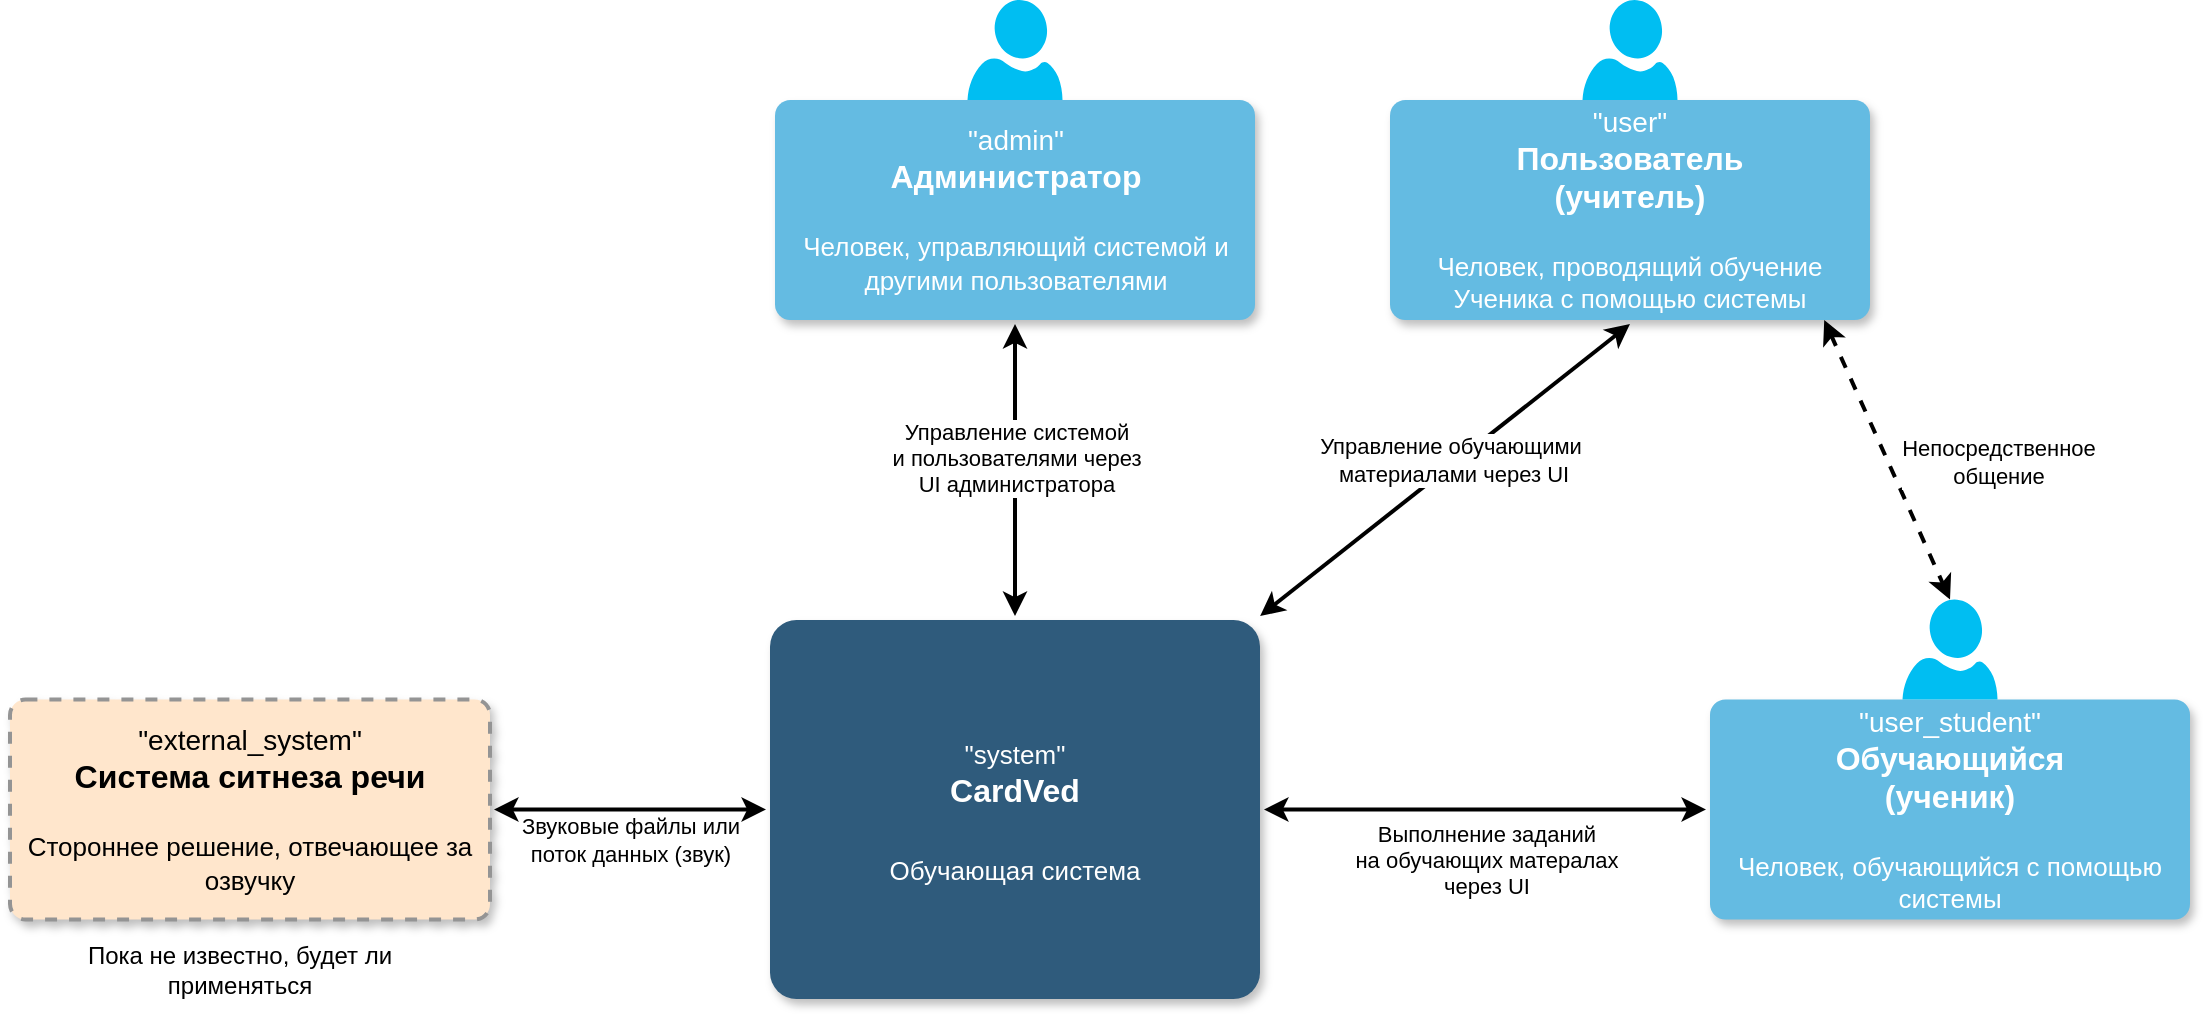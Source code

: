 <mxfile version="23.1.5" type="device">
  <diagram id="6a731a19-8d31-9384-78a2-239565b7b9f0" name="Page-1">
    <mxGraphModel dx="1434" dy="844" grid="1" gridSize="10" guides="1" tooltips="1" connect="1" arrows="1" fold="1" page="1" pageScale="1" pageWidth="1169" pageHeight="827" background="none" math="0" shadow="0">
      <root>
        <mxCell id="0" />
        <mxCell id="1" parent="0" />
        <mxCell id="1745" value="" style="edgeStyle=none;rounded=0;jumpStyle=none;html=1;shadow=0;labelBackgroundColor=none;startArrow=classic;startFill=1;endArrow=classic;endFill=1;jettySize=auto;orthogonalLoop=1;strokeColor=#000000;strokeWidth=2;fontFamily=Helvetica;fontSize=16;fontColor=#23445D;spacing=5;entryX=0.5;entryY=1;entryDx=0;entryDy=0;endSize=6;" parent="1" source="1749" target="1761" edge="1">
          <mxGeometry relative="1" as="geometry">
            <mxPoint x="617.5" y="222" as="targetPoint" />
          </mxGeometry>
        </mxCell>
        <mxCell id="WcwIFX3eCWG540BLVqSy-1787" value="Управление обучающими&lt;br&gt;&amp;nbsp;материалами через UI" style="edgeLabel;html=1;align=center;verticalAlign=middle;resizable=0;points=[];labelBackgroundColor=default;" parent="1745" vertex="1" connectable="0">
          <mxGeometry x="-0.099" y="-1" relative="1" as="geometry">
            <mxPoint x="11" y="-13" as="offset" />
          </mxGeometry>
        </mxCell>
        <mxCell id="1749" value="&lt;span style=&quot;font-weight: normal;&quot;&gt;&lt;font style=&quot;font-size: 13px;&quot;&gt;&quot;system&quot;&lt;/font&gt;&lt;/span&gt;&lt;br&gt;CardVed&lt;br&gt;&lt;div&gt;&lt;br&gt;&lt;/div&gt;&lt;div&gt;&lt;font style=&quot;font-size: 13px; font-weight: normal;&quot;&gt;Обучающая система&lt;/font&gt;&lt;/div&gt;" style="rounded=1;whiteSpace=wrap;html=1;shadow=1;labelBackgroundColor=none;strokeColor=none;strokeWidth=3;fillColor=#2F5B7C;fontFamily=Helvetica;fontSize=16;fontColor=#FFFFFF;align=center;fontStyle=1;spacing=5;arcSize=7;perimeterSpacing=2;" parent="1" vertex="1">
          <mxGeometry x="430" y="310" width="245" height="189.5" as="geometry" />
        </mxCell>
        <mxCell id="WcwIFX3eCWG540BLVqSy-1784" value="&quot;external_system&quot;&lt;br&gt;&lt;span style=&quot;font-size: 16px;&quot;&gt;&lt;b&gt;Система ситнеза речи&lt;/b&gt;&lt;/span&gt;&lt;br&gt;&lt;br&gt;&lt;span style=&quot;font-size: 13px;&quot;&gt;Стороннее решение, отвечающее за озвучку&lt;/span&gt;" style="rounded=1;whiteSpace=wrap;html=1;shadow=1;labelBackgroundColor=none;strokeColor=#949494;strokeWidth=2;fillColor=#FFE6CC;fontFamily=Helvetica;fontSize=14;fontColor=#000000;align=center;spacing=5;arcSize=7;perimeterSpacing=2;dashed=1;" parent="1" vertex="1">
          <mxGeometry x="50" y="349.75" width="240" height="110" as="geometry" />
        </mxCell>
        <mxCell id="WcwIFX3eCWG540BLVqSy-1785" value="" style="edgeStyle=none;rounded=0;jumpStyle=none;html=1;shadow=0;labelBackgroundColor=none;startArrow=classic;startFill=1;endArrow=classic;endFill=1;jettySize=auto;orthogonalLoop=1;strokeColor=#000000;strokeWidth=2;fontFamily=Helvetica;fontSize=16;fontColor=#23445D;spacing=5;entryX=0;entryY=0.5;entryDx=0;entryDy=0;endSize=6;exitX=1;exitY=0.5;exitDx=0;exitDy=0;" parent="1" source="WcwIFX3eCWG540BLVqSy-1784" target="1749" edge="1">
          <mxGeometry relative="1" as="geometry">
            <mxPoint x="170" y="676" as="sourcePoint" />
            <mxPoint x="355" y="530" as="targetPoint" />
          </mxGeometry>
        </mxCell>
        <mxCell id="WcwIFX3eCWG540BLVqSy-1786" value="Звуковые файлы или&lt;br&gt;поток данных (звук)" style="edgeLabel;html=1;align=center;verticalAlign=middle;resizable=0;points=[];" parent="WcwIFX3eCWG540BLVqSy-1785" vertex="1" connectable="0">
          <mxGeometry x="-0.485" y="2" relative="1" as="geometry">
            <mxPoint x="33" y="17" as="offset" />
          </mxGeometry>
        </mxCell>
        <mxCell id="fpBq7-ZExDoNskpqYbs2-1765" value="" style="group" parent="1" vertex="1" connectable="0">
          <mxGeometry x="900" y="299.75" width="240" height="160" as="geometry" />
        </mxCell>
        <mxCell id="fpBq7-ZExDoNskpqYbs2-1761" value="&quot;user_student&quot;&lt;br&gt;&lt;span style=&quot;font-size: 16px;&quot;&gt;&lt;b&gt;Обучающийся&lt;/b&gt;&lt;/span&gt;&lt;br&gt;&lt;b style=&quot;font-size: 16px;&quot;&gt;(ученик)&lt;/b&gt;&lt;br&gt;&lt;br&gt;&lt;span style=&quot;font-size: 13px;&quot;&gt;Человек, обучающийся с помощью системы&lt;/span&gt;" style="rounded=1;whiteSpace=wrap;html=1;shadow=1;labelBackgroundColor=none;strokeColor=none;strokeWidth=3;fillColor=#64bbe2;fontFamily=Helvetica;fontSize=14;fontColor=#FFFFFF;align=center;spacing=5;arcSize=7;perimeterSpacing=2;" parent="fpBq7-ZExDoNskpqYbs2-1765" vertex="1">
          <mxGeometry y="50" width="240" height="110" as="geometry" />
        </mxCell>
        <mxCell id="fpBq7-ZExDoNskpqYbs2-1764" value="" style="verticalLabelPosition=bottom;html=1;verticalAlign=top;align=center;strokeColor=none;fillColor=#00BEF2;shape=mxgraph.azure.user;" parent="fpBq7-ZExDoNskpqYbs2-1765" vertex="1">
          <mxGeometry x="96.25" width="47.5" height="50" as="geometry" />
        </mxCell>
        <mxCell id="fpBq7-ZExDoNskpqYbs2-1766" value="" style="group" parent="1" vertex="1" connectable="0">
          <mxGeometry x="740" width="240" height="160" as="geometry" />
        </mxCell>
        <mxCell id="1761" value="&quot;user&quot;&lt;br&gt;&lt;b style=&quot;font-size: 16px;&quot;&gt;Пользователь &lt;/b&gt;&lt;br&gt;&lt;b style=&quot;font-size: 16px;&quot;&gt;(учитель)&lt;/b&gt;&lt;br&gt;&lt;br&gt;&lt;span style=&quot;font-size: 13px;&quot;&gt;Человек, проводящий обучение Ученика с помощью системы&lt;/span&gt;" style="rounded=1;whiteSpace=wrap;html=1;shadow=1;labelBackgroundColor=none;strokeColor=none;strokeWidth=3;fillColor=#64bbe2;fontFamily=Helvetica;fontSize=14;fontColor=#FFFFFF;align=center;spacing=5;arcSize=7;perimeterSpacing=2;" parent="fpBq7-ZExDoNskpqYbs2-1766" vertex="1">
          <mxGeometry y="50" width="240" height="110" as="geometry" />
        </mxCell>
        <mxCell id="fpBq7-ZExDoNskpqYbs2-1762" value="" style="verticalLabelPosition=bottom;html=1;verticalAlign=top;align=center;strokeColor=none;fillColor=#00BEF2;shape=mxgraph.azure.user;" parent="fpBq7-ZExDoNskpqYbs2-1766" vertex="1">
          <mxGeometry x="96.25" width="47.5" height="50" as="geometry" />
        </mxCell>
        <mxCell id="fpBq7-ZExDoNskpqYbs2-1767" value="" style="edgeStyle=none;rounded=0;jumpStyle=none;html=1;shadow=0;labelBackgroundColor=none;startArrow=classic;startFill=1;endArrow=classic;endFill=1;jettySize=auto;orthogonalLoop=1;strokeColor=#000000;strokeWidth=2;fontFamily=Helvetica;fontSize=16;fontColor=#23445D;spacing=5;entryX=0;entryY=0.5;entryDx=0;entryDy=0;endSize=6;exitX=1;exitY=0.5;exitDx=0;exitDy=0;" parent="1" source="1749" target="fpBq7-ZExDoNskpqYbs2-1761" edge="1">
          <mxGeometry relative="1" as="geometry">
            <mxPoint x="870" y="172" as="targetPoint" />
            <mxPoint x="685" y="318" as="sourcePoint" />
          </mxGeometry>
        </mxCell>
        <mxCell id="fpBq7-ZExDoNskpqYbs2-1768" value="Выполнение заданий&lt;br&gt;на обучающих матералах&lt;br&gt;через UI" style="edgeLabel;html=1;align=center;verticalAlign=middle;resizable=0;points=[];labelBackgroundColor=default;" parent="fpBq7-ZExDoNskpqYbs2-1767" vertex="1" connectable="0">
          <mxGeometry x="-0.099" y="-1" relative="1" as="geometry">
            <mxPoint x="11" y="24" as="offset" />
          </mxGeometry>
        </mxCell>
        <mxCell id="fpBq7-ZExDoNskpqYbs2-1769" value="" style="edgeStyle=none;rounded=0;jumpStyle=none;html=1;shadow=0;labelBackgroundColor=none;startArrow=classic;startFill=1;endArrow=classic;endFill=1;jettySize=auto;orthogonalLoop=1;strokeColor=#000000;strokeWidth=2;fontFamily=Helvetica;fontSize=16;fontColor=#23445D;spacing=5;entryX=0.5;entryY=0;entryDx=0;entryDy=0;endSize=6;exitX=0.898;exitY=0.982;exitDx=0;exitDy=0;entryPerimeter=0;exitPerimeter=0;dashed=1;" parent="1" source="1761" target="fpBq7-ZExDoNskpqYbs2-1764" edge="1">
          <mxGeometry relative="1" as="geometry">
            <mxPoint x="1211" y="230" as="targetPoint" />
            <mxPoint x="990" y="230" as="sourcePoint" />
          </mxGeometry>
        </mxCell>
        <mxCell id="fpBq7-ZExDoNskpqYbs2-1770" value="Непосредственное&lt;br&gt;общение" style="edgeLabel;html=1;align=center;verticalAlign=middle;resizable=0;points=[];labelBackgroundColor=default;" parent="fpBq7-ZExDoNskpqYbs2-1769" vertex="1" connectable="0">
          <mxGeometry x="-0.099" y="-1" relative="1" as="geometry">
            <mxPoint x="59" y="7" as="offset" />
          </mxGeometry>
        </mxCell>
        <mxCell id="fpBq7-ZExDoNskpqYbs2-1772" value="Пока не известно, будет ли применяться" style="text;html=1;align=center;verticalAlign=middle;whiteSpace=wrap;rounded=0;" parent="1" vertex="1">
          <mxGeometry x="80" y="469.5" width="170" height="30" as="geometry" />
        </mxCell>
        <mxCell id="fpBq7-ZExDoNskpqYbs2-1773" value="" style="group" parent="1" vertex="1" connectable="0">
          <mxGeometry x="432.5" width="240" height="160" as="geometry" />
        </mxCell>
        <mxCell id="fpBq7-ZExDoNskpqYbs2-1774" value="&quot;admin&quot;&lt;br&gt;&lt;span style=&quot;font-size: 16px;&quot;&gt;&lt;b&gt;Администратор&lt;/b&gt;&lt;/span&gt;&lt;br&gt;&lt;br&gt;&lt;span style=&quot;font-size: 13px;&quot;&gt;Человек, управляющий системой и другими пользователями&lt;/span&gt;" style="rounded=1;whiteSpace=wrap;html=1;shadow=1;labelBackgroundColor=none;strokeColor=none;strokeWidth=3;fillColor=#64bbe2;fontFamily=Helvetica;fontSize=14;fontColor=#FFFFFF;align=center;spacing=5;arcSize=7;perimeterSpacing=2;" parent="fpBq7-ZExDoNskpqYbs2-1773" vertex="1">
          <mxGeometry y="50" width="240" height="110" as="geometry" />
        </mxCell>
        <mxCell id="fpBq7-ZExDoNskpqYbs2-1775" value="" style="verticalLabelPosition=bottom;html=1;verticalAlign=top;align=center;strokeColor=none;fillColor=#00BEF2;shape=mxgraph.azure.user;" parent="fpBq7-ZExDoNskpqYbs2-1773" vertex="1">
          <mxGeometry x="96.25" width="47.5" height="50" as="geometry" />
        </mxCell>
        <mxCell id="fpBq7-ZExDoNskpqYbs2-1778" value="" style="edgeStyle=none;rounded=0;jumpStyle=none;html=1;shadow=0;labelBackgroundColor=none;startArrow=classic;startFill=1;endArrow=classic;endFill=1;jettySize=auto;orthogonalLoop=1;strokeColor=#000000;strokeWidth=2;fontFamily=Helvetica;fontSize=16;fontColor=#23445D;spacing=5;entryX=0.5;entryY=1;entryDx=0;entryDy=0;endSize=6;exitX=0.5;exitY=0;exitDx=0;exitDy=0;" parent="1" source="1749" target="fpBq7-ZExDoNskpqYbs2-1774" edge="1">
          <mxGeometry relative="1" as="geometry">
            <mxPoint x="870" y="172" as="targetPoint" />
            <mxPoint x="685" y="318" as="sourcePoint" />
          </mxGeometry>
        </mxCell>
        <mxCell id="fpBq7-ZExDoNskpqYbs2-1779" value="Управление системой&lt;br style=&quot;border-color: var(--border-color);&quot;&gt;и пользователями через&lt;br style=&quot;border-color: var(--border-color);&quot;&gt;UI администратора" style="edgeLabel;html=1;align=center;verticalAlign=middle;resizable=0;points=[];labelBackgroundColor=default;" parent="fpBq7-ZExDoNskpqYbs2-1778" vertex="1" connectable="0">
          <mxGeometry x="-0.099" y="-1" relative="1" as="geometry">
            <mxPoint x="-1" y="-13" as="offset" />
          </mxGeometry>
        </mxCell>
      </root>
    </mxGraphModel>
  </diagram>
</mxfile>
